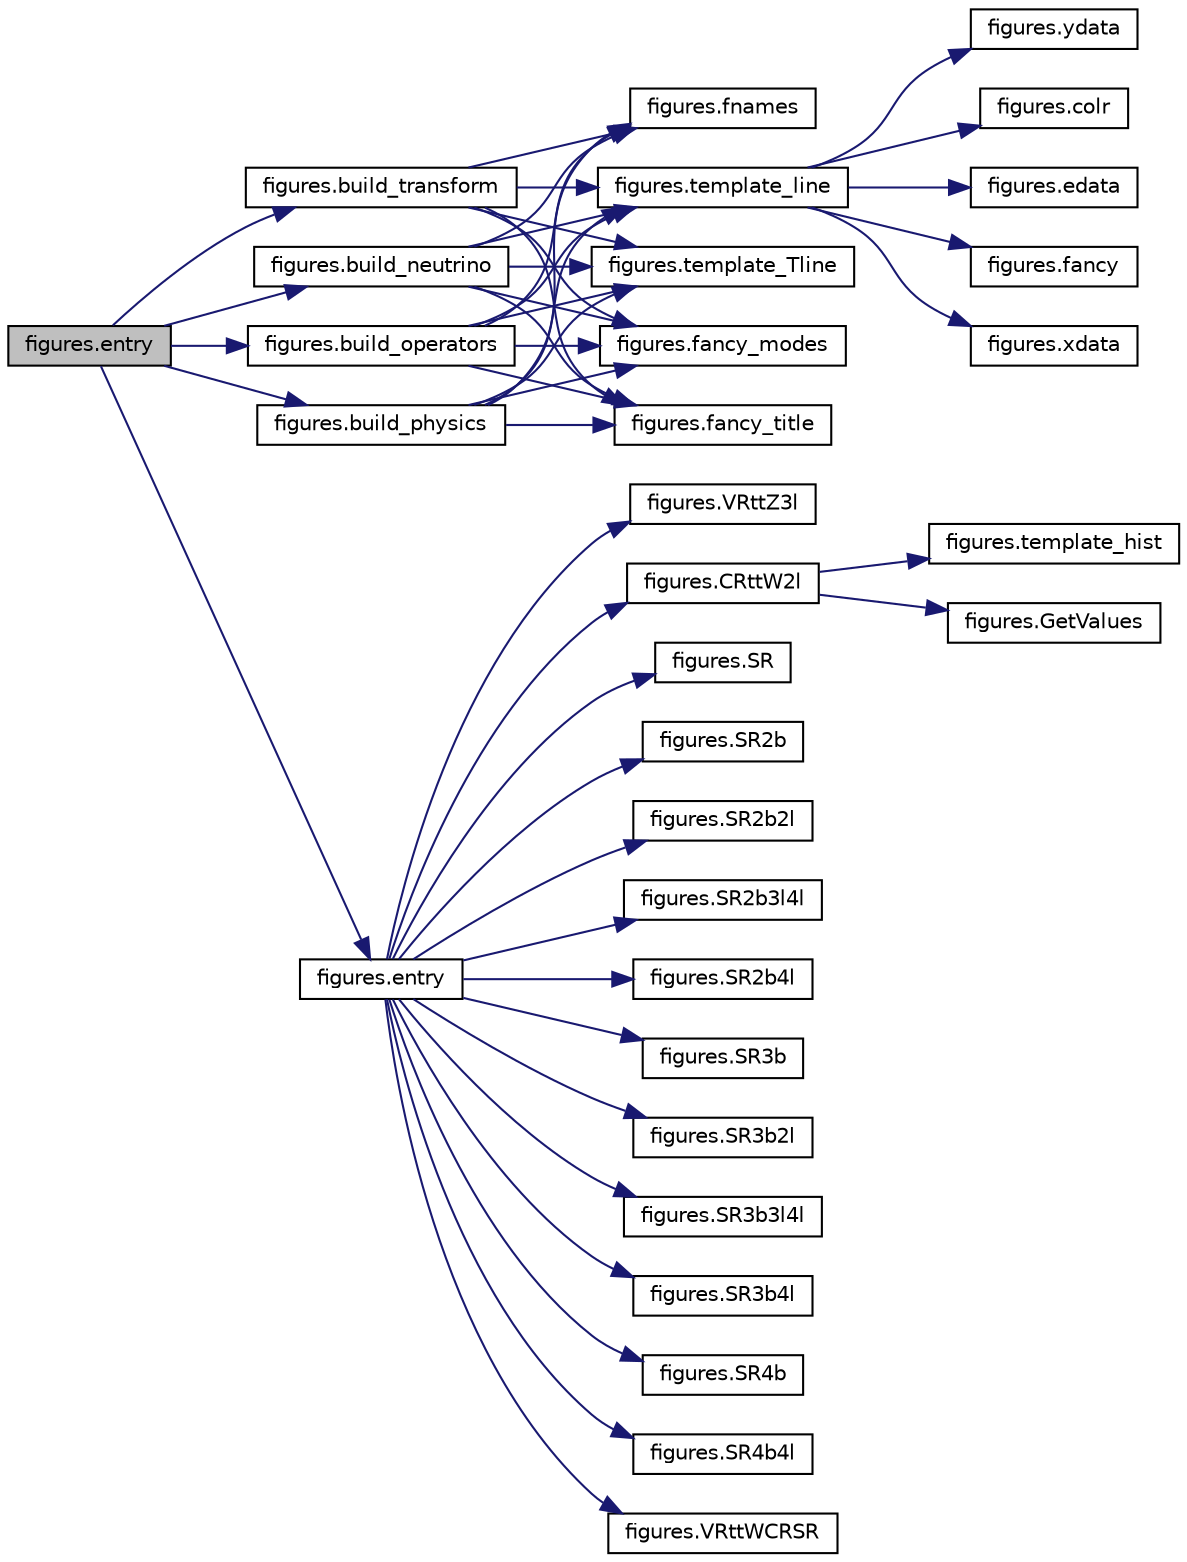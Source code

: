 digraph "figures.entry"
{
 // INTERACTIVE_SVG=YES
 // LATEX_PDF_SIZE
  edge [fontname="Helvetica",fontsize="10",labelfontname="Helvetica",labelfontsize="10"];
  node [fontname="Helvetica",fontsize="10",shape=record];
  rankdir="LR";
  Node1 [label="figures.entry",height=0.2,width=0.4,color="black", fillcolor="grey75", style="filled", fontcolor="black",tooltip=" "];
  Node1 -> Node2 [color="midnightblue",fontsize="10",style="solid",fontname="Helvetica"];
  Node2 [label="figures.build_neutrino",height=0.2,width=0.4,color="black", fillcolor="white", style="filled",URL="$namespacefigures.html#a058f5436d5be255476b003d5b0604ade",tooltip=" "];
  Node2 -> Node3 [color="midnightblue",fontsize="10",style="solid",fontname="Helvetica"];
  Node3 [label="figures.fancy_modes",height=0.2,width=0.4,color="black", fillcolor="white", style="filled",URL="$namespacefigures.html#a7ee41137be54dd7077f88c9521feec33",tooltip=" "];
  Node2 -> Node4 [color="midnightblue",fontsize="10",style="solid",fontname="Helvetica"];
  Node4 [label="figures.fancy_title",height=0.2,width=0.4,color="black", fillcolor="white", style="filled",URL="$namespacefigures.html#a2fbbd4f8b54e2d13674de162462abcc0",tooltip=" "];
  Node2 -> Node5 [color="midnightblue",fontsize="10",style="solid",fontname="Helvetica"];
  Node5 [label="figures.fnames",height=0.2,width=0.4,color="black", fillcolor="white", style="filled",URL="$namespacefigures.html#a1938963e3bd84f9d907e902245004675",tooltip=" "];
  Node2 -> Node6 [color="midnightblue",fontsize="10",style="solid",fontname="Helvetica"];
  Node6 [label="figures.template_line",height=0.2,width=0.4,color="black", fillcolor="white", style="filled",URL="$namespacefigures.html#a4a39fa068eff3dab855d5b6cb4adcd60",tooltip=" "];
  Node6 -> Node7 [color="midnightblue",fontsize="10",style="solid",fontname="Helvetica"];
  Node7 [label="figures.colr",height=0.2,width=0.4,color="black", fillcolor="white", style="filled",URL="$namespacefigures.html#a228f54dd8316d85261af9340fd7ebb20",tooltip=" "];
  Node6 -> Node8 [color="midnightblue",fontsize="10",style="solid",fontname="Helvetica"];
  Node8 [label="figures.edata",height=0.2,width=0.4,color="black", fillcolor="white", style="filled",URL="$namespacefigures.html#a8e2cc7f92566a231cde20dac93768561",tooltip=" "];
  Node6 -> Node9 [color="midnightblue",fontsize="10",style="solid",fontname="Helvetica"];
  Node9 [label="figures.fancy",height=0.2,width=0.4,color="black", fillcolor="white", style="filled",URL="$namespacefigures.html#a189dd544ec7719d9b492297fb3eb6c34",tooltip=" "];
  Node6 -> Node10 [color="midnightblue",fontsize="10",style="solid",fontname="Helvetica"];
  Node10 [label="figures.xdata",height=0.2,width=0.4,color="black", fillcolor="white", style="filled",URL="$namespacefigures.html#aba811d02feff3882765b0cd0bf35a9a7",tooltip=" "];
  Node6 -> Node11 [color="midnightblue",fontsize="10",style="solid",fontname="Helvetica"];
  Node11 [label="figures.ydata",height=0.2,width=0.4,color="black", fillcolor="white", style="filled",URL="$namespacefigures.html#ab89ecfcd96b075d0293c94e9fcddfc26",tooltip=" "];
  Node2 -> Node12 [color="midnightblue",fontsize="10",style="solid",fontname="Helvetica"];
  Node12 [label="figures.template_Tline",height=0.2,width=0.4,color="black", fillcolor="white", style="filled",URL="$namespacefigures.html#a90424b7dffd463be2ab9be36bf689719",tooltip=" "];
  Node1 -> Node13 [color="midnightblue",fontsize="10",style="solid",fontname="Helvetica"];
  Node13 [label="figures.build_operators",height=0.2,width=0.4,color="black", fillcolor="white", style="filled",URL="$namespacefigures.html#a6b3e9795944b859bb399b1e7b1617c78",tooltip=" "];
  Node13 -> Node3 [color="midnightblue",fontsize="10",style="solid",fontname="Helvetica"];
  Node13 -> Node4 [color="midnightblue",fontsize="10",style="solid",fontname="Helvetica"];
  Node13 -> Node5 [color="midnightblue",fontsize="10",style="solid",fontname="Helvetica"];
  Node13 -> Node6 [color="midnightblue",fontsize="10",style="solid",fontname="Helvetica"];
  Node13 -> Node12 [color="midnightblue",fontsize="10",style="solid",fontname="Helvetica"];
  Node1 -> Node14 [color="midnightblue",fontsize="10",style="solid",fontname="Helvetica"];
  Node14 [label="figures.build_physics",height=0.2,width=0.4,color="black", fillcolor="white", style="filled",URL="$namespacefigures.html#a3335c733eecb185c9fde797cdb3fdbb4",tooltip=" "];
  Node14 -> Node3 [color="midnightblue",fontsize="10",style="solid",fontname="Helvetica"];
  Node14 -> Node4 [color="midnightblue",fontsize="10",style="solid",fontname="Helvetica"];
  Node14 -> Node5 [color="midnightblue",fontsize="10",style="solid",fontname="Helvetica"];
  Node14 -> Node6 [color="midnightblue",fontsize="10",style="solid",fontname="Helvetica"];
  Node14 -> Node12 [color="midnightblue",fontsize="10",style="solid",fontname="Helvetica"];
  Node1 -> Node15 [color="midnightblue",fontsize="10",style="solid",fontname="Helvetica"];
  Node15 [label="figures.build_transform",height=0.2,width=0.4,color="black", fillcolor="white", style="filled",URL="$namespacefigures.html#af43ea0b9729419de92dcfe2178f11b33",tooltip=" "];
  Node15 -> Node3 [color="midnightblue",fontsize="10",style="solid",fontname="Helvetica"];
  Node15 -> Node4 [color="midnightblue",fontsize="10",style="solid",fontname="Helvetica"];
  Node15 -> Node5 [color="midnightblue",fontsize="10",style="solid",fontname="Helvetica"];
  Node15 -> Node6 [color="midnightblue",fontsize="10",style="solid",fontname="Helvetica"];
  Node15 -> Node12 [color="midnightblue",fontsize="10",style="solid",fontname="Helvetica"];
  Node1 -> Node16 [color="midnightblue",fontsize="10",style="solid",fontname="Helvetica"];
  Node16 [label="figures.entry",height=0.2,width=0.4,color="black", fillcolor="white", style="filled",URL="$namespacefigures.html#a14189d6700a7bc291b499af0fb1c6180",tooltip=" "];
  Node16 -> Node17 [color="midnightblue",fontsize="10",style="solid",fontname="Helvetica"];
  Node17 [label="figures.CRttW2l",height=0.2,width=0.4,color="black", fillcolor="white", style="filled",URL="$namespacefigures.html#a4e34cbdff38177e3c192ff4439407749",tooltip=" "];
  Node17 -> Node18 [color="midnightblue",fontsize="10",style="solid",fontname="Helvetica"];
  Node18 [label="figures.GetValues",height=0.2,width=0.4,color="black", fillcolor="white", style="filled",URL="$namespacefigures.html#ac41d4d9a2bd79cec2e9c79c766acfdf1",tooltip=" "];
  Node17 -> Node19 [color="midnightblue",fontsize="10",style="solid",fontname="Helvetica"];
  Node19 [label="figures.template_hist",height=0.2,width=0.4,color="black", fillcolor="white", style="filled",URL="$namespacefigures.html#add122a74ca67d638d0fb0b299a4802d7",tooltip=" "];
  Node16 -> Node20 [color="midnightblue",fontsize="10",style="solid",fontname="Helvetica"];
  Node20 [label="figures.SR",height=0.2,width=0.4,color="black", fillcolor="white", style="filled",URL="$namespacefigures.html#a2985a2cf0d3069d5da5c86ec0e564c4f",tooltip=" "];
  Node16 -> Node21 [color="midnightblue",fontsize="10",style="solid",fontname="Helvetica"];
  Node21 [label="figures.SR2b",height=0.2,width=0.4,color="black", fillcolor="white", style="filled",URL="$namespacefigures.html#a27e7689e5fd8ca547d2b245e8b20065e",tooltip=" "];
  Node16 -> Node22 [color="midnightblue",fontsize="10",style="solid",fontname="Helvetica"];
  Node22 [label="figures.SR2b2l",height=0.2,width=0.4,color="black", fillcolor="white", style="filled",URL="$namespacefigures.html#a01a262135408ef112caab6089b6d2153",tooltip=" "];
  Node16 -> Node23 [color="midnightblue",fontsize="10",style="solid",fontname="Helvetica"];
  Node23 [label="figures.SR2b3l4l",height=0.2,width=0.4,color="black", fillcolor="white", style="filled",URL="$namespacefigures.html#acd1f9fbbf1d411bd84a0d8fdc58d32d4",tooltip=" "];
  Node16 -> Node24 [color="midnightblue",fontsize="10",style="solid",fontname="Helvetica"];
  Node24 [label="figures.SR2b4l",height=0.2,width=0.4,color="black", fillcolor="white", style="filled",URL="$namespacefigures.html#ad967e15d608b2336d830455d6b2cd2f0",tooltip=" "];
  Node16 -> Node25 [color="midnightblue",fontsize="10",style="solid",fontname="Helvetica"];
  Node25 [label="figures.SR3b",height=0.2,width=0.4,color="black", fillcolor="white", style="filled",URL="$namespacefigures.html#a0e9582fa49bfccb8613d558076e59326",tooltip=" "];
  Node16 -> Node26 [color="midnightblue",fontsize="10",style="solid",fontname="Helvetica"];
  Node26 [label="figures.SR3b2l",height=0.2,width=0.4,color="black", fillcolor="white", style="filled",URL="$namespacefigures.html#ac254c035535dd6ffeea655c156ad88fe",tooltip=" "];
  Node16 -> Node27 [color="midnightblue",fontsize="10",style="solid",fontname="Helvetica"];
  Node27 [label="figures.SR3b3l4l",height=0.2,width=0.4,color="black", fillcolor="white", style="filled",URL="$namespacefigures.html#a0a0571e315f1b3b6842a4cc08ff03f30",tooltip=" "];
  Node16 -> Node28 [color="midnightblue",fontsize="10",style="solid",fontname="Helvetica"];
  Node28 [label="figures.SR3b4l",height=0.2,width=0.4,color="black", fillcolor="white", style="filled",URL="$namespacefigures.html#acd400bdf8261f3f759cf0bdb45024227",tooltip=" "];
  Node16 -> Node29 [color="midnightblue",fontsize="10",style="solid",fontname="Helvetica"];
  Node29 [label="figures.SR4b",height=0.2,width=0.4,color="black", fillcolor="white", style="filled",URL="$namespacefigures.html#a90279eaf2304f52d1bc8ce1ff7436c69",tooltip=" "];
  Node16 -> Node30 [color="midnightblue",fontsize="10",style="solid",fontname="Helvetica"];
  Node30 [label="figures.SR4b4l",height=0.2,width=0.4,color="black", fillcolor="white", style="filled",URL="$namespacefigures.html#a41fbeb64408c27ef0998366eb501a390",tooltip=" "];
  Node16 -> Node31 [color="midnightblue",fontsize="10",style="solid",fontname="Helvetica"];
  Node31 [label="figures.VRttWCRSR",height=0.2,width=0.4,color="black", fillcolor="white", style="filled",URL="$namespacefigures.html#a61ccb5db4a6741f71aa9449bd2ff183f",tooltip=" "];
  Node16 -> Node32 [color="midnightblue",fontsize="10",style="solid",fontname="Helvetica"];
  Node32 [label="figures.VRttZ3l",height=0.2,width=0.4,color="black", fillcolor="white", style="filled",URL="$namespacefigures.html#a17abcf146f7542dbbd8f7cd0fcb905a4",tooltip=" "];
}

